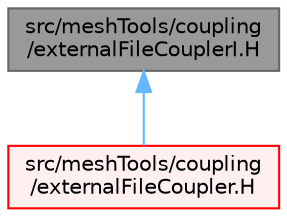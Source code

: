 digraph "src/meshTools/coupling/externalFileCouplerI.H"
{
 // LATEX_PDF_SIZE
  bgcolor="transparent";
  edge [fontname=Helvetica,fontsize=10,labelfontname=Helvetica,labelfontsize=10];
  node [fontname=Helvetica,fontsize=10,shape=box,height=0.2,width=0.4];
  Node1 [id="Node000001",label="src/meshTools/coupling\l/externalFileCouplerI.H",height=0.2,width=0.4,color="gray40", fillcolor="grey60", style="filled", fontcolor="black",tooltip=" "];
  Node1 -> Node2 [id="edge1_Node000001_Node000002",dir="back",color="steelblue1",style="solid",tooltip=" "];
  Node2 [id="Node000002",label="src/meshTools/coupling\l/externalFileCoupler.H",height=0.2,width=0.4,color="red", fillcolor="#FFF0F0", style="filled",URL="$externalFileCoupler_8H.html",tooltip=" "];
}
